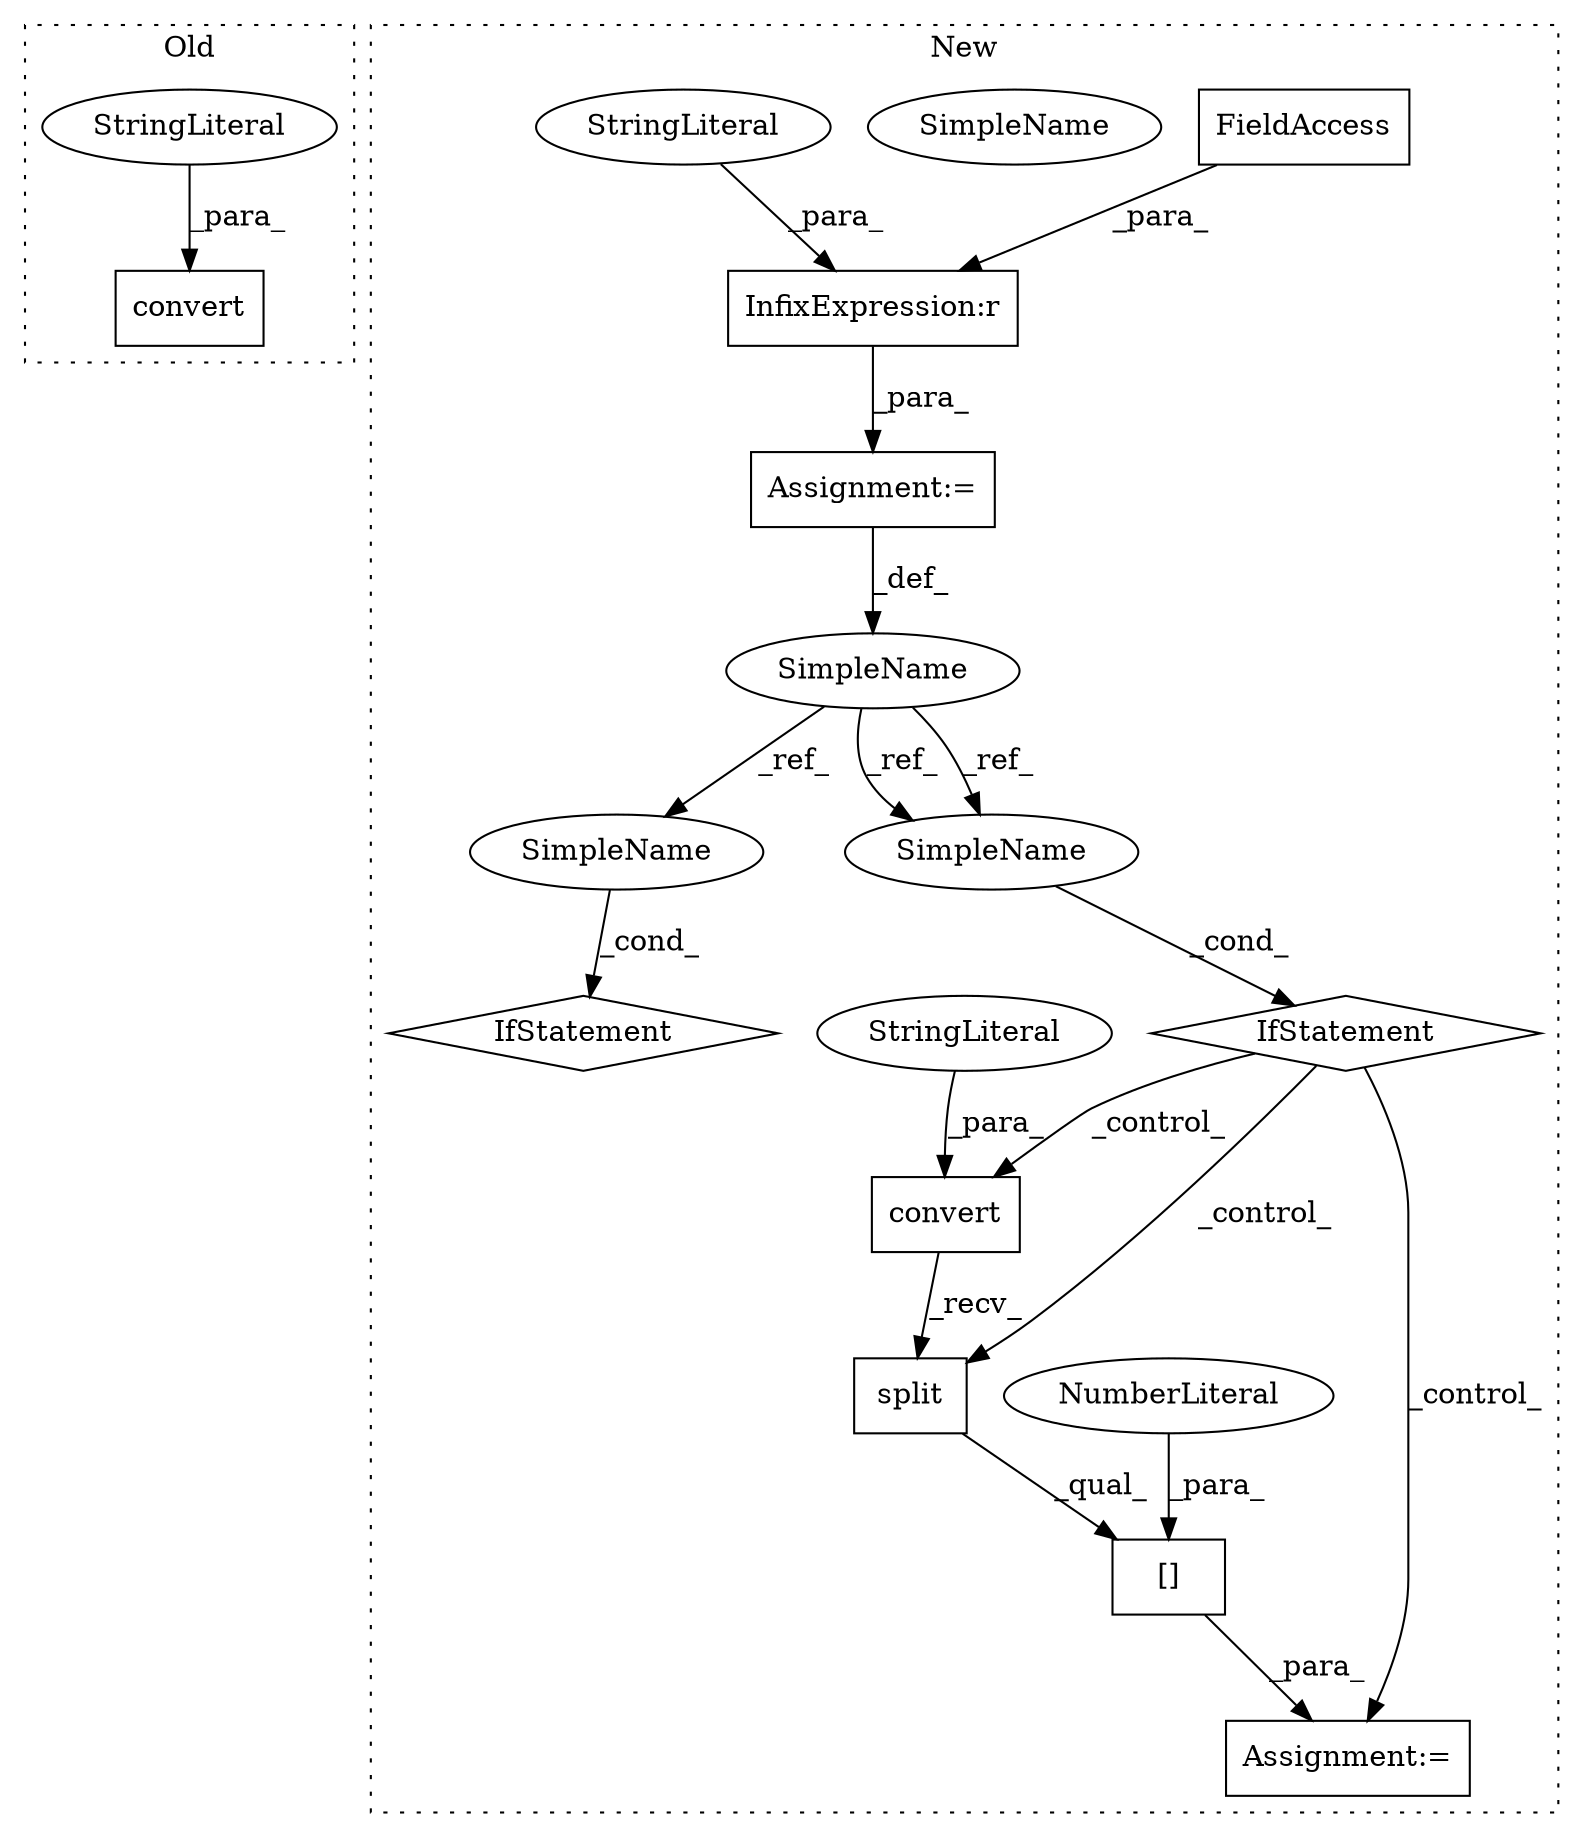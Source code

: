 digraph G {
subgraph cluster0 {
1 [label="convert" a="32" s="7284,7297" l="8,1" shape="box"];
6 [label="StringLiteral" a="45" s="7292" l="5" shape="ellipse"];
label = "Old";
style="dotted";
}
subgraph cluster1 {
2 [label="convert" a="32" s="8130,8145" l="8,1" shape="box"];
3 [label="split" a="32" s="8147" l="7" shape="box"];
4 [label="[]" a="2" s="8126,8156" l="29,1" shape="box"];
5 [label="SimpleName" a="42" s="7828" l="5" shape="ellipse"];
7 [label="StringLiteral" a="45" s="8138" l="7" shape="ellipse"];
8 [label="IfStatement" a="25" s="8101,8110" l="4,2" shape="diamond"];
9 [label="Assignment:=" a="7" s="7833" l="1" shape="box"];
10 [label="NumberLiteral" a="34" s="8155" l="1" shape="ellipse"];
11 [label="InfixExpression:r" a="27" s="7843" l="4" shape="box"];
12 [label="FieldAccess" a="22" s="7835" l="8" shape="box"];
13 [label="IfStatement" a="25" s="7859,7868" l="4,2" shape="diamond"];
14 [label="SimpleName" a="42" s="8105" l="5" shape="ellipse"];
15 [label="Assignment:=" a="7" s="8125" l="1" shape="box"];
16 [label="StringLiteral" a="45" s="7847" l="3" shape="ellipse"];
17 [label="SimpleName" a="42" s="7863" l="5" shape="ellipse"];
18 [label="SimpleName" a="42" s="8105" l="5" shape="ellipse"];
label = "New";
style="dotted";
}
2 -> 3 [label="_recv_"];
3 -> 4 [label="_qual_"];
4 -> 15 [label="_para_"];
5 -> 17 [label="_ref_"];
5 -> 18 [label="_ref_"];
5 -> 18 [label="_ref_"];
6 -> 1 [label="_para_"];
7 -> 2 [label="_para_"];
8 -> 2 [label="_control_"];
8 -> 3 [label="_control_"];
8 -> 15 [label="_control_"];
9 -> 5 [label="_def_"];
10 -> 4 [label="_para_"];
11 -> 9 [label="_para_"];
12 -> 11 [label="_para_"];
16 -> 11 [label="_para_"];
17 -> 13 [label="_cond_"];
18 -> 8 [label="_cond_"];
}